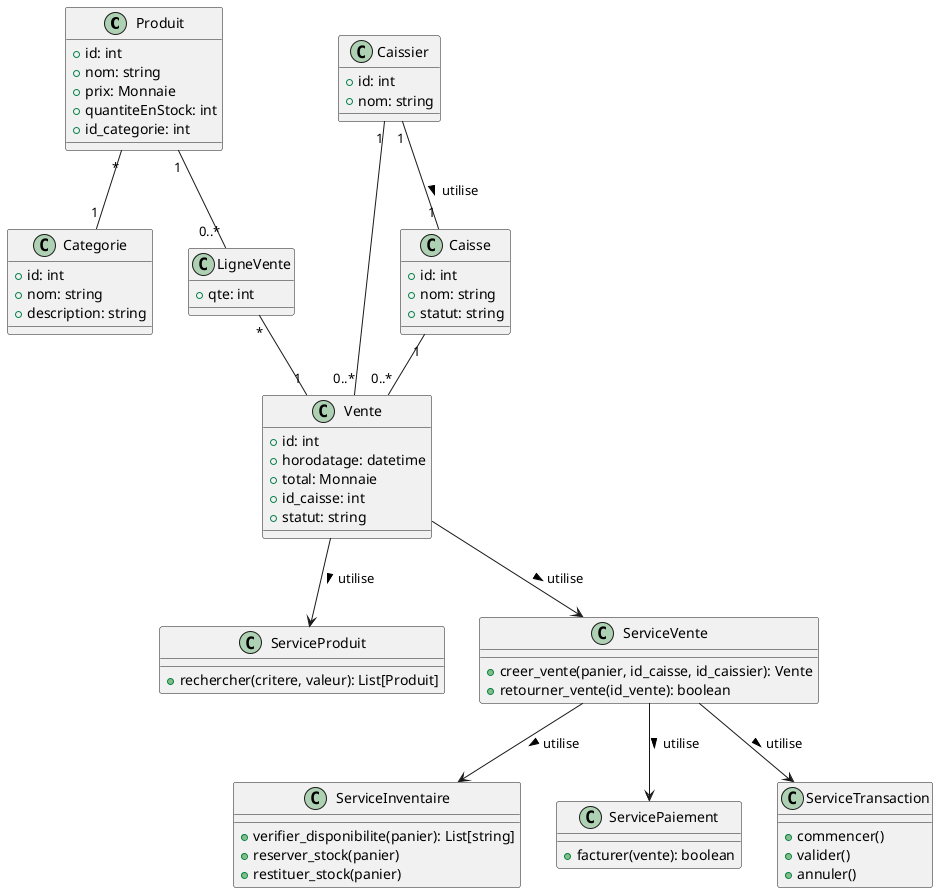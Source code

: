 @startuml
class Produit {
  +id: int
  +nom: string
  +prix: Monnaie
  +quantiteEnStock: int
  +id_categorie: int
}
class Categorie {
  +id: int
  +nom: string
  +description: string
}
class Vente {
  +id: int
  +horodatage: datetime
  +total: Monnaie
  +id_caisse: int
  +statut: string
}
class LigneVente {
  +qte: int
}
class Caissier {
  +id: int
  +nom: string
}
class Caisse {
  +id: int
  +nom: string
  +statut: string
}
class ServiceProduit {
  +rechercher(critere, valeur): List[Produit]
}
class ServiceVente {
  +creer_vente(panier, id_caisse, id_caissier): Vente
  +retourner_vente(id_vente): boolean
}
class ServiceInventaire {
  +verifier_disponibilite(panier): List[string]
  +reserver_stock(panier)
  +restituer_stock(panier)
}
class ServicePaiement {
  +facturer(vente): boolean
}
class ServiceTransaction {
  +commencer()
  +valider()
  +annuler()
}

Produit "*" -- "1" Categorie
Produit "1" -- "0..*" LigneVente
LigneVente "*" -- "1" Vente
Caissier "1" -- "0..*" Vente
Caisse "1" -- "0..*" Vente
Caissier "1" -- "1" Caisse : utilise >
ServiceVente --> ServiceInventaire : utilise >
ServiceVente --> ServicePaiement : utilise >
ServiceVente --> ServiceTransaction : utilise >
Vente --> ServiceVente : utilise >
Vente --> ServiceProduit : utilise >
@enduml

